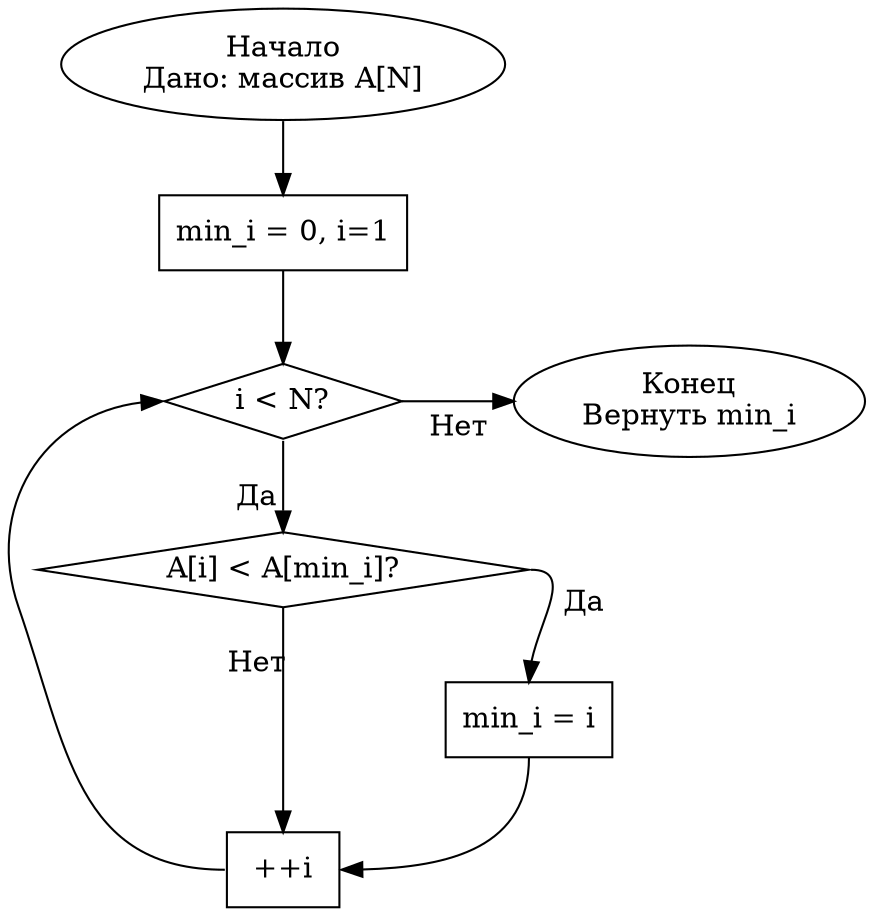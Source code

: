 digraph findMinElement {
  truecolor = true
  font = "Times New Roman"
  //label = "Найти минимальный элемент"
  node [shape = box]
  edge [weight = 1, labeldistance = 3]

  start [ label="Начало\nДано: массив A[N]", shape = ellipse]
    
  n1 [ label= "min_i = 0, i=1" ]
  subgraph gg1 {
    rank=same;
    n2 [ label= "i < N?", shape = diamond, group = g1]
    end [ label="Конец\nВернуть min_i", shape = ellipse, group=g1 ]
  }
  n3 [ label= "A[i] < A[min_i]?", shape = diamond ]
  n4 [ label= "min_i = i"]
  n5 [ label="++i"]
  

  start -> n1
  n1 -> n2
  n2:s -> n3:n [taillabel = "Да", weight = 10]
  n2:e -> end:w [ taillabel = "Нет", minlen = 3]
  n3:e -> n4:n [taillabel = "Да", weight = 10]
  n4:s -> n5:e
  n3:s -> n5:n [taillabel = "Нет", weight = 10]
  n5:w -> n2:w
}
